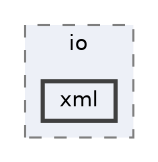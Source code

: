 digraph "env/lib/python3.12/site-packages/pandas/tests/io/xml"
{
 // LATEX_PDF_SIZE
  bgcolor="transparent";
  edge [fontname=Helvetica,fontsize=10,labelfontname=Helvetica,labelfontsize=10];
  node [fontname=Helvetica,fontsize=10,shape=box,height=0.2,width=0.4];
  compound=true
  subgraph clusterdir_eb0afd1c457ae1353dd26bedf652fc66 {
    graph [ bgcolor="#edf0f7", pencolor="grey50", label="io", fontname=Helvetica,fontsize=10 style="filled,dashed", URL="dir_eb0afd1c457ae1353dd26bedf652fc66.html",tooltip=""]
  dir_14043ff9dfe0110a59aca048c7a29eab [label="xml", fillcolor="#edf0f7", color="grey25", style="filled,bold", URL="dir_14043ff9dfe0110a59aca048c7a29eab.html",tooltip=""];
  }
}
